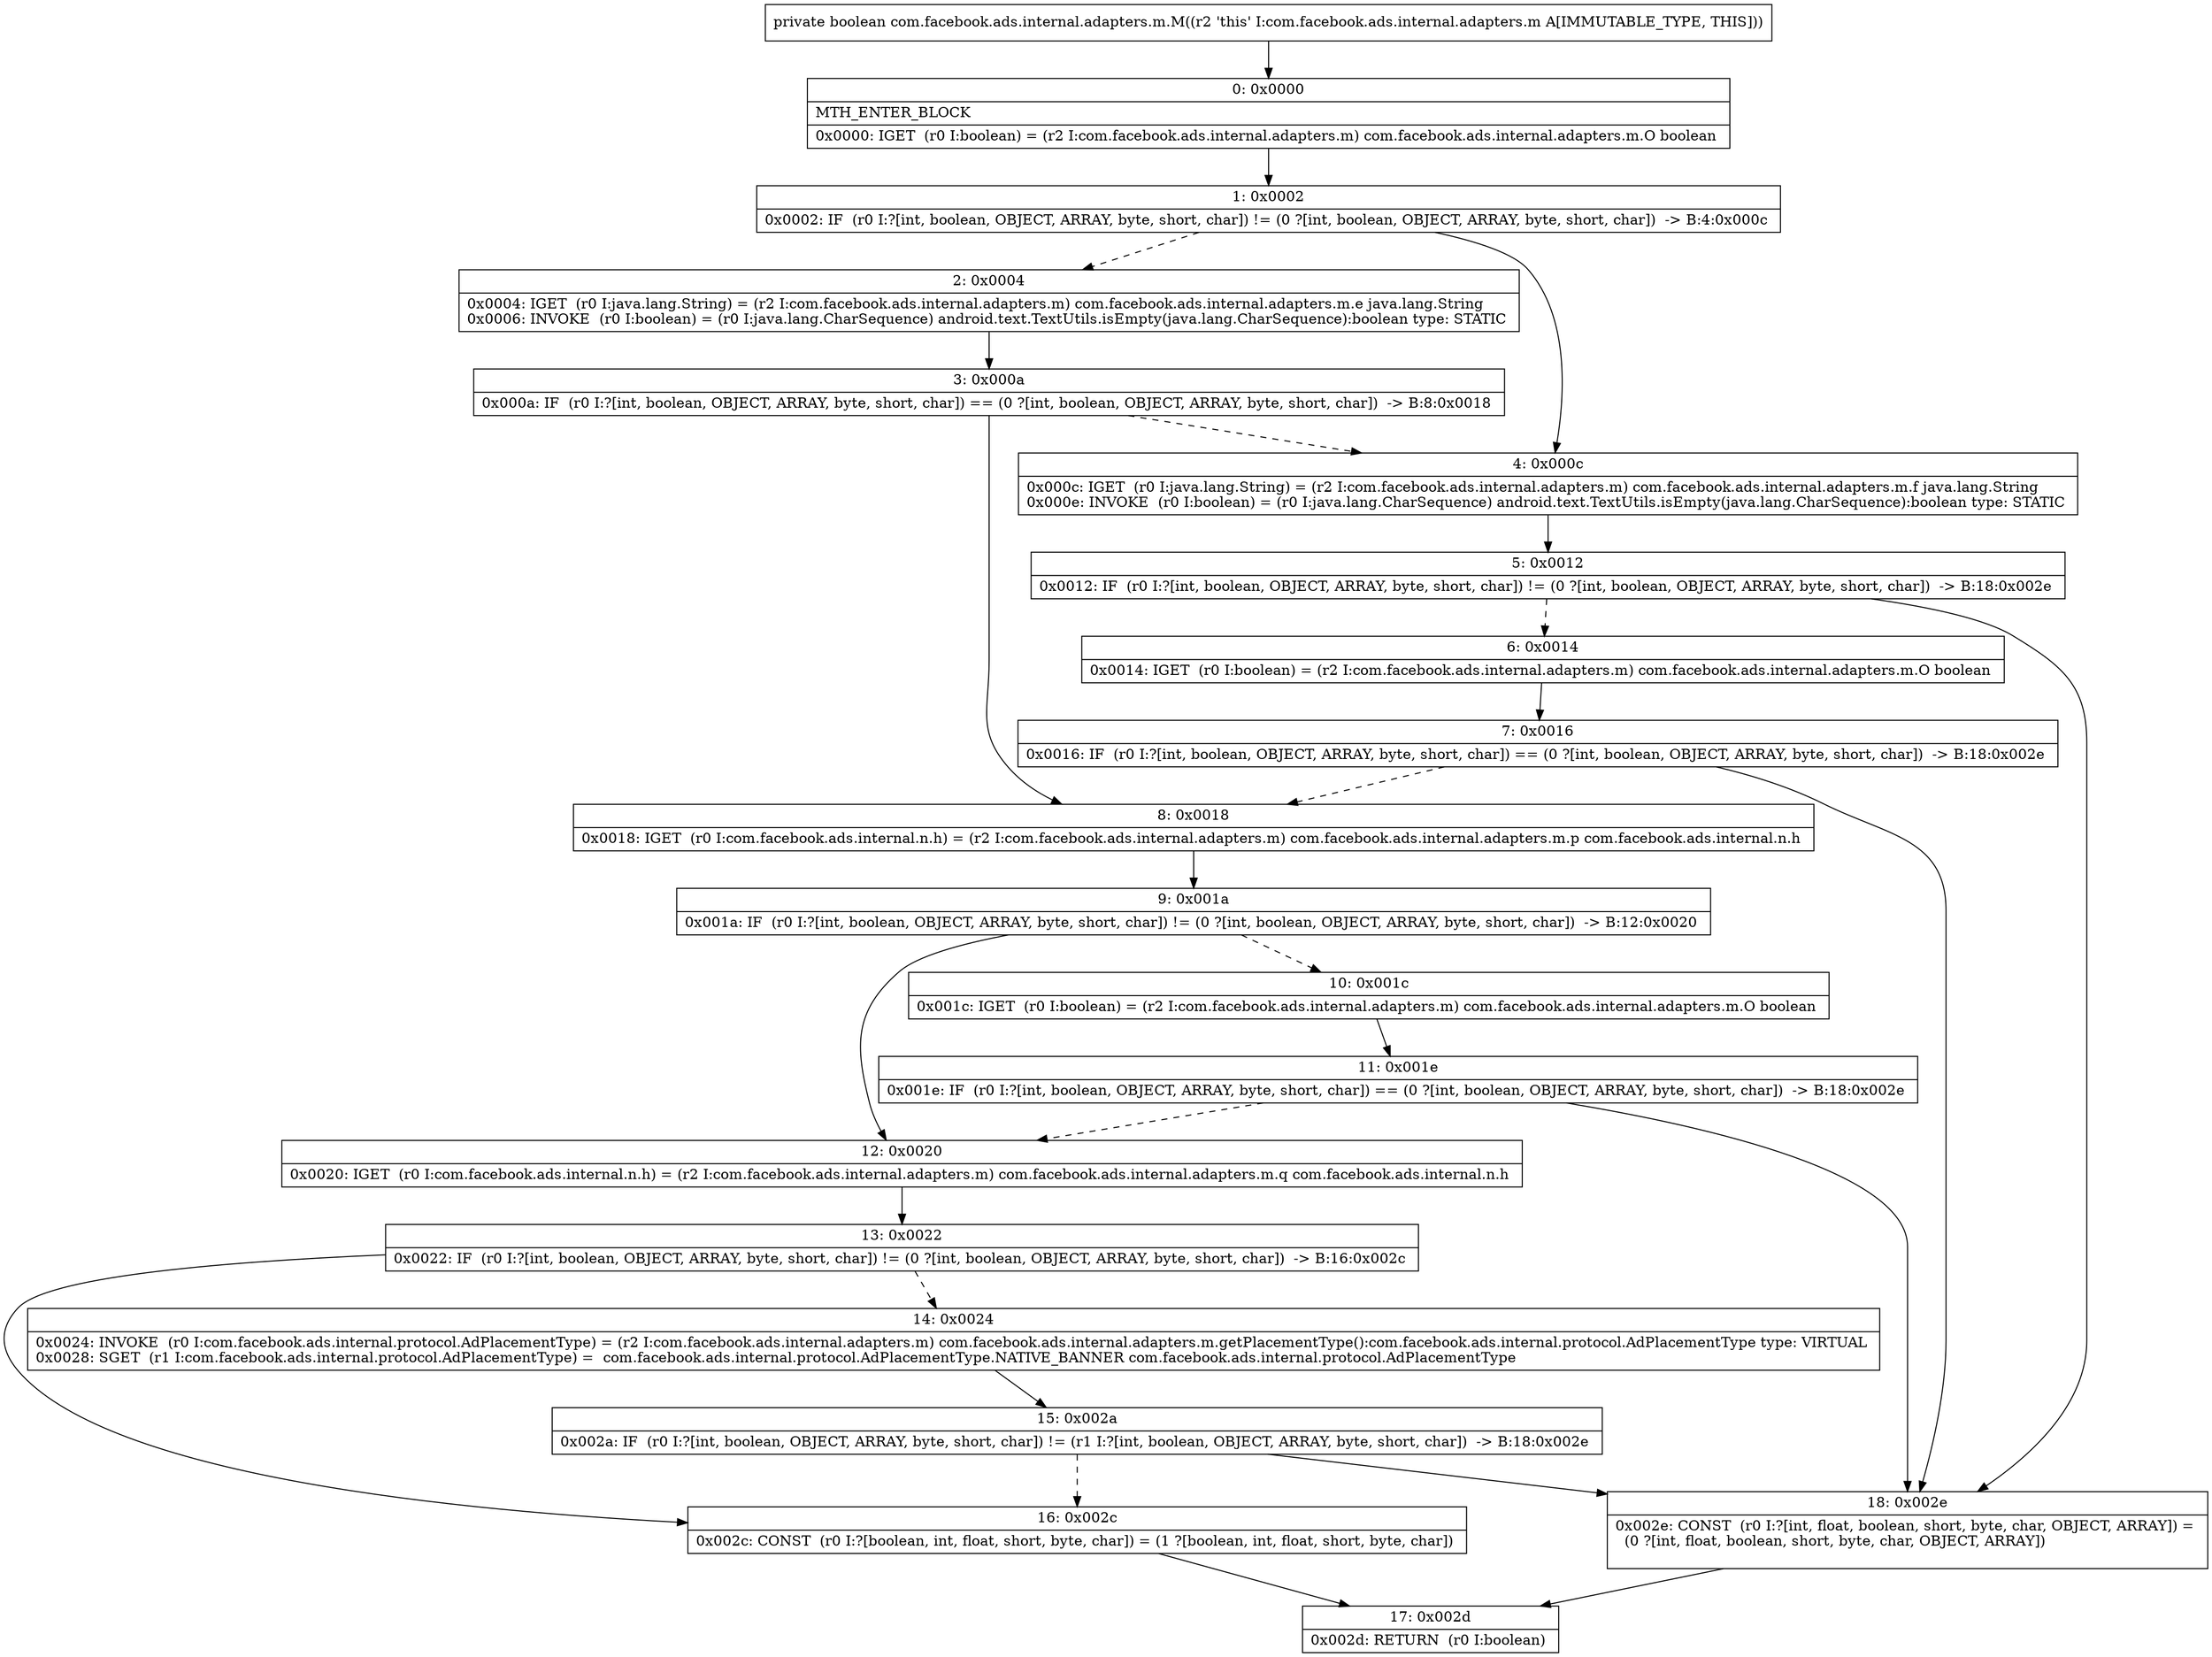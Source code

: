 digraph "CFG forcom.facebook.ads.internal.adapters.m.M()Z" {
Node_0 [shape=record,label="{0\:\ 0x0000|MTH_ENTER_BLOCK\l|0x0000: IGET  (r0 I:boolean) = (r2 I:com.facebook.ads.internal.adapters.m) com.facebook.ads.internal.adapters.m.O boolean \l}"];
Node_1 [shape=record,label="{1\:\ 0x0002|0x0002: IF  (r0 I:?[int, boolean, OBJECT, ARRAY, byte, short, char]) != (0 ?[int, boolean, OBJECT, ARRAY, byte, short, char])  \-\> B:4:0x000c \l}"];
Node_2 [shape=record,label="{2\:\ 0x0004|0x0004: IGET  (r0 I:java.lang.String) = (r2 I:com.facebook.ads.internal.adapters.m) com.facebook.ads.internal.adapters.m.e java.lang.String \l0x0006: INVOKE  (r0 I:boolean) = (r0 I:java.lang.CharSequence) android.text.TextUtils.isEmpty(java.lang.CharSequence):boolean type: STATIC \l}"];
Node_3 [shape=record,label="{3\:\ 0x000a|0x000a: IF  (r0 I:?[int, boolean, OBJECT, ARRAY, byte, short, char]) == (0 ?[int, boolean, OBJECT, ARRAY, byte, short, char])  \-\> B:8:0x0018 \l}"];
Node_4 [shape=record,label="{4\:\ 0x000c|0x000c: IGET  (r0 I:java.lang.String) = (r2 I:com.facebook.ads.internal.adapters.m) com.facebook.ads.internal.adapters.m.f java.lang.String \l0x000e: INVOKE  (r0 I:boolean) = (r0 I:java.lang.CharSequence) android.text.TextUtils.isEmpty(java.lang.CharSequence):boolean type: STATIC \l}"];
Node_5 [shape=record,label="{5\:\ 0x0012|0x0012: IF  (r0 I:?[int, boolean, OBJECT, ARRAY, byte, short, char]) != (0 ?[int, boolean, OBJECT, ARRAY, byte, short, char])  \-\> B:18:0x002e \l}"];
Node_6 [shape=record,label="{6\:\ 0x0014|0x0014: IGET  (r0 I:boolean) = (r2 I:com.facebook.ads.internal.adapters.m) com.facebook.ads.internal.adapters.m.O boolean \l}"];
Node_7 [shape=record,label="{7\:\ 0x0016|0x0016: IF  (r0 I:?[int, boolean, OBJECT, ARRAY, byte, short, char]) == (0 ?[int, boolean, OBJECT, ARRAY, byte, short, char])  \-\> B:18:0x002e \l}"];
Node_8 [shape=record,label="{8\:\ 0x0018|0x0018: IGET  (r0 I:com.facebook.ads.internal.n.h) = (r2 I:com.facebook.ads.internal.adapters.m) com.facebook.ads.internal.adapters.m.p com.facebook.ads.internal.n.h \l}"];
Node_9 [shape=record,label="{9\:\ 0x001a|0x001a: IF  (r0 I:?[int, boolean, OBJECT, ARRAY, byte, short, char]) != (0 ?[int, boolean, OBJECT, ARRAY, byte, short, char])  \-\> B:12:0x0020 \l}"];
Node_10 [shape=record,label="{10\:\ 0x001c|0x001c: IGET  (r0 I:boolean) = (r2 I:com.facebook.ads.internal.adapters.m) com.facebook.ads.internal.adapters.m.O boolean \l}"];
Node_11 [shape=record,label="{11\:\ 0x001e|0x001e: IF  (r0 I:?[int, boolean, OBJECT, ARRAY, byte, short, char]) == (0 ?[int, boolean, OBJECT, ARRAY, byte, short, char])  \-\> B:18:0x002e \l}"];
Node_12 [shape=record,label="{12\:\ 0x0020|0x0020: IGET  (r0 I:com.facebook.ads.internal.n.h) = (r2 I:com.facebook.ads.internal.adapters.m) com.facebook.ads.internal.adapters.m.q com.facebook.ads.internal.n.h \l}"];
Node_13 [shape=record,label="{13\:\ 0x0022|0x0022: IF  (r0 I:?[int, boolean, OBJECT, ARRAY, byte, short, char]) != (0 ?[int, boolean, OBJECT, ARRAY, byte, short, char])  \-\> B:16:0x002c \l}"];
Node_14 [shape=record,label="{14\:\ 0x0024|0x0024: INVOKE  (r0 I:com.facebook.ads.internal.protocol.AdPlacementType) = (r2 I:com.facebook.ads.internal.adapters.m) com.facebook.ads.internal.adapters.m.getPlacementType():com.facebook.ads.internal.protocol.AdPlacementType type: VIRTUAL \l0x0028: SGET  (r1 I:com.facebook.ads.internal.protocol.AdPlacementType) =  com.facebook.ads.internal.protocol.AdPlacementType.NATIVE_BANNER com.facebook.ads.internal.protocol.AdPlacementType \l}"];
Node_15 [shape=record,label="{15\:\ 0x002a|0x002a: IF  (r0 I:?[int, boolean, OBJECT, ARRAY, byte, short, char]) != (r1 I:?[int, boolean, OBJECT, ARRAY, byte, short, char])  \-\> B:18:0x002e \l}"];
Node_16 [shape=record,label="{16\:\ 0x002c|0x002c: CONST  (r0 I:?[boolean, int, float, short, byte, char]) = (1 ?[boolean, int, float, short, byte, char]) \l}"];
Node_17 [shape=record,label="{17\:\ 0x002d|0x002d: RETURN  (r0 I:boolean) \l}"];
Node_18 [shape=record,label="{18\:\ 0x002e|0x002e: CONST  (r0 I:?[int, float, boolean, short, byte, char, OBJECT, ARRAY]) = \l  (0 ?[int, float, boolean, short, byte, char, OBJECT, ARRAY])\l \l}"];
MethodNode[shape=record,label="{private boolean com.facebook.ads.internal.adapters.m.M((r2 'this' I:com.facebook.ads.internal.adapters.m A[IMMUTABLE_TYPE, THIS])) }"];
MethodNode -> Node_0;
Node_0 -> Node_1;
Node_1 -> Node_2[style=dashed];
Node_1 -> Node_4;
Node_2 -> Node_3;
Node_3 -> Node_4[style=dashed];
Node_3 -> Node_8;
Node_4 -> Node_5;
Node_5 -> Node_6[style=dashed];
Node_5 -> Node_18;
Node_6 -> Node_7;
Node_7 -> Node_8[style=dashed];
Node_7 -> Node_18;
Node_8 -> Node_9;
Node_9 -> Node_10[style=dashed];
Node_9 -> Node_12;
Node_10 -> Node_11;
Node_11 -> Node_12[style=dashed];
Node_11 -> Node_18;
Node_12 -> Node_13;
Node_13 -> Node_14[style=dashed];
Node_13 -> Node_16;
Node_14 -> Node_15;
Node_15 -> Node_16[style=dashed];
Node_15 -> Node_18;
Node_16 -> Node_17;
Node_18 -> Node_17;
}

